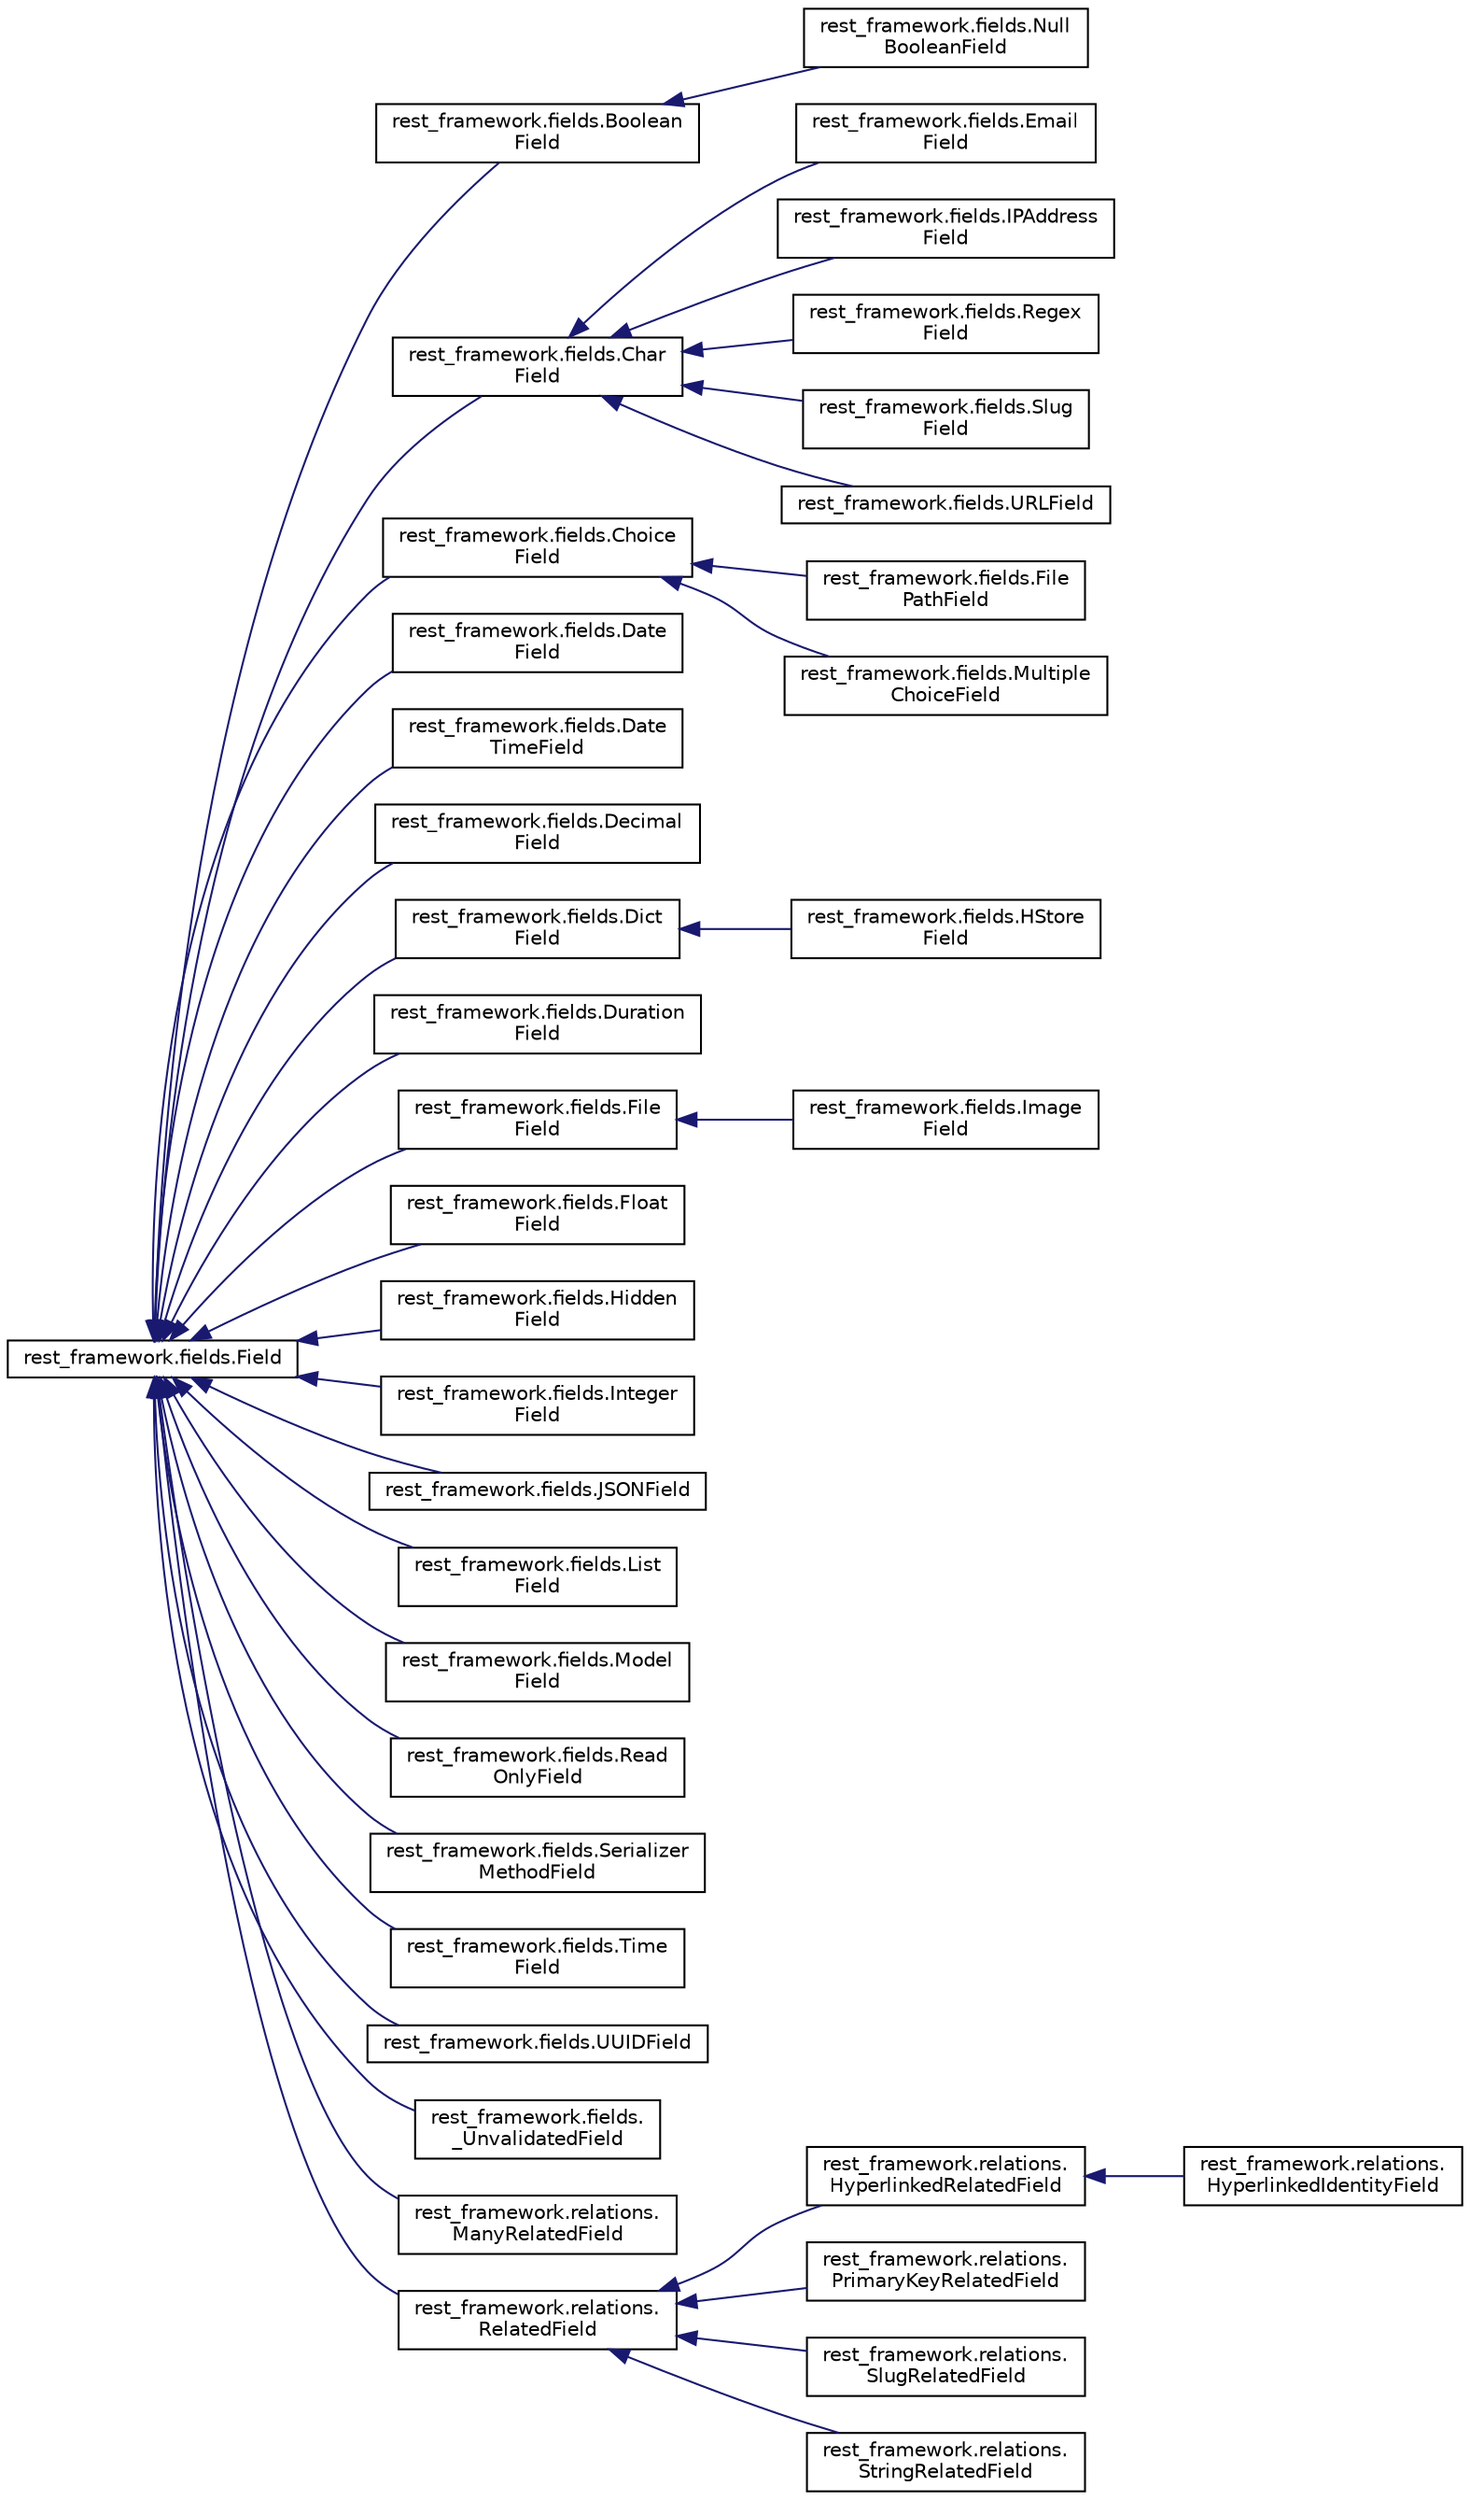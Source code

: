 digraph "Graphical Class Hierarchy"
{
 // LATEX_PDF_SIZE
  edge [fontname="Helvetica",fontsize="10",labelfontname="Helvetica",labelfontsize="10"];
  node [fontname="Helvetica",fontsize="10",shape=record];
  rankdir="LR";
  Node0 [label="rest_framework.fields.Field",height=0.2,width=0.4,color="black", fillcolor="white", style="filled",URL="$d9/d53/classrest__framework_1_1fields_1_1_field.html",tooltip=" "];
  Node0 -> Node1 [dir="back",color="midnightblue",fontsize="10",style="solid",fontname="Helvetica"];
  Node1 [label="rest_framework.fields.Boolean\lField",height=0.2,width=0.4,color="black", fillcolor="white", style="filled",URL="$db/d0f/classrest__framework_1_1fields_1_1_boolean_field.html",tooltip=" "];
  Node1 -> Node2 [dir="back",color="midnightblue",fontsize="10",style="solid",fontname="Helvetica"];
  Node2 [label="rest_framework.fields.Null\lBooleanField",height=0.2,width=0.4,color="black", fillcolor="white", style="filled",URL="$d8/dba/classrest__framework_1_1fields_1_1_null_boolean_field.html",tooltip=" "];
  Node0 -> Node3 [dir="back",color="midnightblue",fontsize="10",style="solid",fontname="Helvetica"];
  Node3 [label="rest_framework.fields.Char\lField",height=0.2,width=0.4,color="black", fillcolor="white", style="filled",URL="$de/dc7/classrest__framework_1_1fields_1_1_char_field.html",tooltip=" "];
  Node3 -> Node4 [dir="back",color="midnightblue",fontsize="10",style="solid",fontname="Helvetica"];
  Node4 [label="rest_framework.fields.Email\lField",height=0.2,width=0.4,color="black", fillcolor="white", style="filled",URL="$dd/d66/classrest__framework_1_1fields_1_1_email_field.html",tooltip=" "];
  Node3 -> Node5 [dir="back",color="midnightblue",fontsize="10",style="solid",fontname="Helvetica"];
  Node5 [label="rest_framework.fields.IPAddress\lField",height=0.2,width=0.4,color="black", fillcolor="white", style="filled",URL="$d3/d27/classrest__framework_1_1fields_1_1_i_p_address_field.html",tooltip=" "];
  Node3 -> Node6 [dir="back",color="midnightblue",fontsize="10",style="solid",fontname="Helvetica"];
  Node6 [label="rest_framework.fields.Regex\lField",height=0.2,width=0.4,color="black", fillcolor="white", style="filled",URL="$d7/d43/classrest__framework_1_1fields_1_1_regex_field.html",tooltip=" "];
  Node3 -> Node7 [dir="back",color="midnightblue",fontsize="10",style="solid",fontname="Helvetica"];
  Node7 [label="rest_framework.fields.Slug\lField",height=0.2,width=0.4,color="black", fillcolor="white", style="filled",URL="$d2/d88/classrest__framework_1_1fields_1_1_slug_field.html",tooltip=" "];
  Node3 -> Node8 [dir="back",color="midnightblue",fontsize="10",style="solid",fontname="Helvetica"];
  Node8 [label="rest_framework.fields.URLField",height=0.2,width=0.4,color="black", fillcolor="white", style="filled",URL="$d6/dbf/classrest__framework_1_1fields_1_1_u_r_l_field.html",tooltip=" "];
  Node0 -> Node9 [dir="back",color="midnightblue",fontsize="10",style="solid",fontname="Helvetica"];
  Node9 [label="rest_framework.fields.Choice\lField",height=0.2,width=0.4,color="black", fillcolor="white", style="filled",URL="$d2/dbe/classrest__framework_1_1fields_1_1_choice_field.html",tooltip=" "];
  Node9 -> Node10 [dir="back",color="midnightblue",fontsize="10",style="solid",fontname="Helvetica"];
  Node10 [label="rest_framework.fields.File\lPathField",height=0.2,width=0.4,color="black", fillcolor="white", style="filled",URL="$df/d5e/classrest__framework_1_1fields_1_1_file_path_field.html",tooltip=" "];
  Node9 -> Node11 [dir="back",color="midnightblue",fontsize="10",style="solid",fontname="Helvetica"];
  Node11 [label="rest_framework.fields.Multiple\lChoiceField",height=0.2,width=0.4,color="black", fillcolor="white", style="filled",URL="$dd/dac/classrest__framework_1_1fields_1_1_multiple_choice_field.html",tooltip=" "];
  Node0 -> Node12 [dir="back",color="midnightblue",fontsize="10",style="solid",fontname="Helvetica"];
  Node12 [label="rest_framework.fields.Date\lField",height=0.2,width=0.4,color="black", fillcolor="white", style="filled",URL="$d1/d4f/classrest__framework_1_1fields_1_1_date_field.html",tooltip=" "];
  Node0 -> Node13 [dir="back",color="midnightblue",fontsize="10",style="solid",fontname="Helvetica"];
  Node13 [label="rest_framework.fields.Date\lTimeField",height=0.2,width=0.4,color="black", fillcolor="white", style="filled",URL="$db/d94/classrest__framework_1_1fields_1_1_date_time_field.html",tooltip=" "];
  Node0 -> Node14 [dir="back",color="midnightblue",fontsize="10",style="solid",fontname="Helvetica"];
  Node14 [label="rest_framework.fields.Decimal\lField",height=0.2,width=0.4,color="black", fillcolor="white", style="filled",URL="$d4/d29/classrest__framework_1_1fields_1_1_decimal_field.html",tooltip=" "];
  Node0 -> Node15 [dir="back",color="midnightblue",fontsize="10",style="solid",fontname="Helvetica"];
  Node15 [label="rest_framework.fields.Dict\lField",height=0.2,width=0.4,color="black", fillcolor="white", style="filled",URL="$d5/dca/classrest__framework_1_1fields_1_1_dict_field.html",tooltip=" "];
  Node15 -> Node16 [dir="back",color="midnightblue",fontsize="10",style="solid",fontname="Helvetica"];
  Node16 [label="rest_framework.fields.HStore\lField",height=0.2,width=0.4,color="black", fillcolor="white", style="filled",URL="$dd/dc9/classrest__framework_1_1fields_1_1_h_store_field.html",tooltip=" "];
  Node0 -> Node17 [dir="back",color="midnightblue",fontsize="10",style="solid",fontname="Helvetica"];
  Node17 [label="rest_framework.fields.Duration\lField",height=0.2,width=0.4,color="black", fillcolor="white", style="filled",URL="$d7/dff/classrest__framework_1_1fields_1_1_duration_field.html",tooltip=" "];
  Node0 -> Node18 [dir="back",color="midnightblue",fontsize="10",style="solid",fontname="Helvetica"];
  Node18 [label="rest_framework.fields.File\lField",height=0.2,width=0.4,color="black", fillcolor="white", style="filled",URL="$d8/dff/classrest__framework_1_1fields_1_1_file_field.html",tooltip=" "];
  Node18 -> Node19 [dir="back",color="midnightblue",fontsize="10",style="solid",fontname="Helvetica"];
  Node19 [label="rest_framework.fields.Image\lField",height=0.2,width=0.4,color="black", fillcolor="white", style="filled",URL="$d5/d3e/classrest__framework_1_1fields_1_1_image_field.html",tooltip=" "];
  Node0 -> Node20 [dir="back",color="midnightblue",fontsize="10",style="solid",fontname="Helvetica"];
  Node20 [label="rest_framework.fields.Float\lField",height=0.2,width=0.4,color="black", fillcolor="white", style="filled",URL="$d9/d55/classrest__framework_1_1fields_1_1_float_field.html",tooltip=" "];
  Node0 -> Node21 [dir="back",color="midnightblue",fontsize="10",style="solid",fontname="Helvetica"];
  Node21 [label="rest_framework.fields.Hidden\lField",height=0.2,width=0.4,color="black", fillcolor="white", style="filled",URL="$d2/dfe/classrest__framework_1_1fields_1_1_hidden_field.html",tooltip=" "];
  Node0 -> Node22 [dir="back",color="midnightblue",fontsize="10",style="solid",fontname="Helvetica"];
  Node22 [label="rest_framework.fields.Integer\lField",height=0.2,width=0.4,color="black", fillcolor="white", style="filled",URL="$da/d09/classrest__framework_1_1fields_1_1_integer_field.html",tooltip=" "];
  Node0 -> Node23 [dir="back",color="midnightblue",fontsize="10",style="solid",fontname="Helvetica"];
  Node23 [label="rest_framework.fields.JSONField",height=0.2,width=0.4,color="black", fillcolor="white", style="filled",URL="$d9/daf/classrest__framework_1_1fields_1_1_j_s_o_n_field.html",tooltip=" "];
  Node0 -> Node24 [dir="back",color="midnightblue",fontsize="10",style="solid",fontname="Helvetica"];
  Node24 [label="rest_framework.fields.List\lField",height=0.2,width=0.4,color="black", fillcolor="white", style="filled",URL="$de/d3b/classrest__framework_1_1fields_1_1_list_field.html",tooltip=" "];
  Node0 -> Node25 [dir="back",color="midnightblue",fontsize="10",style="solid",fontname="Helvetica"];
  Node25 [label="rest_framework.fields.Model\lField",height=0.2,width=0.4,color="black", fillcolor="white", style="filled",URL="$df/d71/classrest__framework_1_1fields_1_1_model_field.html",tooltip=" "];
  Node0 -> Node26 [dir="back",color="midnightblue",fontsize="10",style="solid",fontname="Helvetica"];
  Node26 [label="rest_framework.fields.Read\lOnlyField",height=0.2,width=0.4,color="black", fillcolor="white", style="filled",URL="$da/d39/classrest__framework_1_1fields_1_1_read_only_field.html",tooltip=" "];
  Node0 -> Node27 [dir="back",color="midnightblue",fontsize="10",style="solid",fontname="Helvetica"];
  Node27 [label="rest_framework.fields.Serializer\lMethodField",height=0.2,width=0.4,color="black", fillcolor="white", style="filled",URL="$d3/dd4/classrest__framework_1_1fields_1_1_serializer_method_field.html",tooltip=" "];
  Node0 -> Node28 [dir="back",color="midnightblue",fontsize="10",style="solid",fontname="Helvetica"];
  Node28 [label="rest_framework.fields.Time\lField",height=0.2,width=0.4,color="black", fillcolor="white", style="filled",URL="$dd/d69/classrest__framework_1_1fields_1_1_time_field.html",tooltip=" "];
  Node0 -> Node29 [dir="back",color="midnightblue",fontsize="10",style="solid",fontname="Helvetica"];
  Node29 [label="rest_framework.fields.UUIDField",height=0.2,width=0.4,color="black", fillcolor="white", style="filled",URL="$de/d9c/classrest__framework_1_1fields_1_1_u_u_i_d_field.html",tooltip=" "];
  Node0 -> Node30 [dir="back",color="midnightblue",fontsize="10",style="solid",fontname="Helvetica"];
  Node30 [label="rest_framework.fields.\l_UnvalidatedField",height=0.2,width=0.4,color="black", fillcolor="white", style="filled",URL="$d1/dbf/classrest__framework_1_1fields_1_1___unvalidated_field.html",tooltip=" "];
  Node0 -> Node31 [dir="back",color="midnightblue",fontsize="10",style="solid",fontname="Helvetica"];
  Node31 [label="rest_framework.relations.\lManyRelatedField",height=0.2,width=0.4,color="black", fillcolor="white", style="filled",URL="$d9/dc0/classrest__framework_1_1relations_1_1_many_related_field.html",tooltip=" "];
  Node0 -> Node32 [dir="back",color="midnightblue",fontsize="10",style="solid",fontname="Helvetica"];
  Node32 [label="rest_framework.relations.\lRelatedField",height=0.2,width=0.4,color="black", fillcolor="white", style="filled",URL="$d4/d5c/classrest__framework_1_1relations_1_1_related_field.html",tooltip=" "];
  Node32 -> Node33 [dir="back",color="midnightblue",fontsize="10",style="solid",fontname="Helvetica"];
  Node33 [label="rest_framework.relations.\lHyperlinkedRelatedField",height=0.2,width=0.4,color="black", fillcolor="white", style="filled",URL="$d1/d10/classrest__framework_1_1relations_1_1_hyperlinked_related_field.html",tooltip=" "];
  Node33 -> Node34 [dir="back",color="midnightblue",fontsize="10",style="solid",fontname="Helvetica"];
  Node34 [label="rest_framework.relations.\lHyperlinkedIdentityField",height=0.2,width=0.4,color="black", fillcolor="white", style="filled",URL="$d7/d0c/classrest__framework_1_1relations_1_1_hyperlinked_identity_field.html",tooltip=" "];
  Node32 -> Node35 [dir="back",color="midnightblue",fontsize="10",style="solid",fontname="Helvetica"];
  Node35 [label="rest_framework.relations.\lPrimaryKeyRelatedField",height=0.2,width=0.4,color="black", fillcolor="white", style="filled",URL="$d8/dde/classrest__framework_1_1relations_1_1_primary_key_related_field.html",tooltip=" "];
  Node32 -> Node36 [dir="back",color="midnightblue",fontsize="10",style="solid",fontname="Helvetica"];
  Node36 [label="rest_framework.relations.\lSlugRelatedField",height=0.2,width=0.4,color="black", fillcolor="white", style="filled",URL="$d6/dbf/classrest__framework_1_1relations_1_1_slug_related_field.html",tooltip=" "];
  Node32 -> Node37 [dir="back",color="midnightblue",fontsize="10",style="solid",fontname="Helvetica"];
  Node37 [label="rest_framework.relations.\lStringRelatedField",height=0.2,width=0.4,color="black", fillcolor="white", style="filled",URL="$d8/d7f/classrest__framework_1_1relations_1_1_string_related_field.html",tooltip=" "];
}
